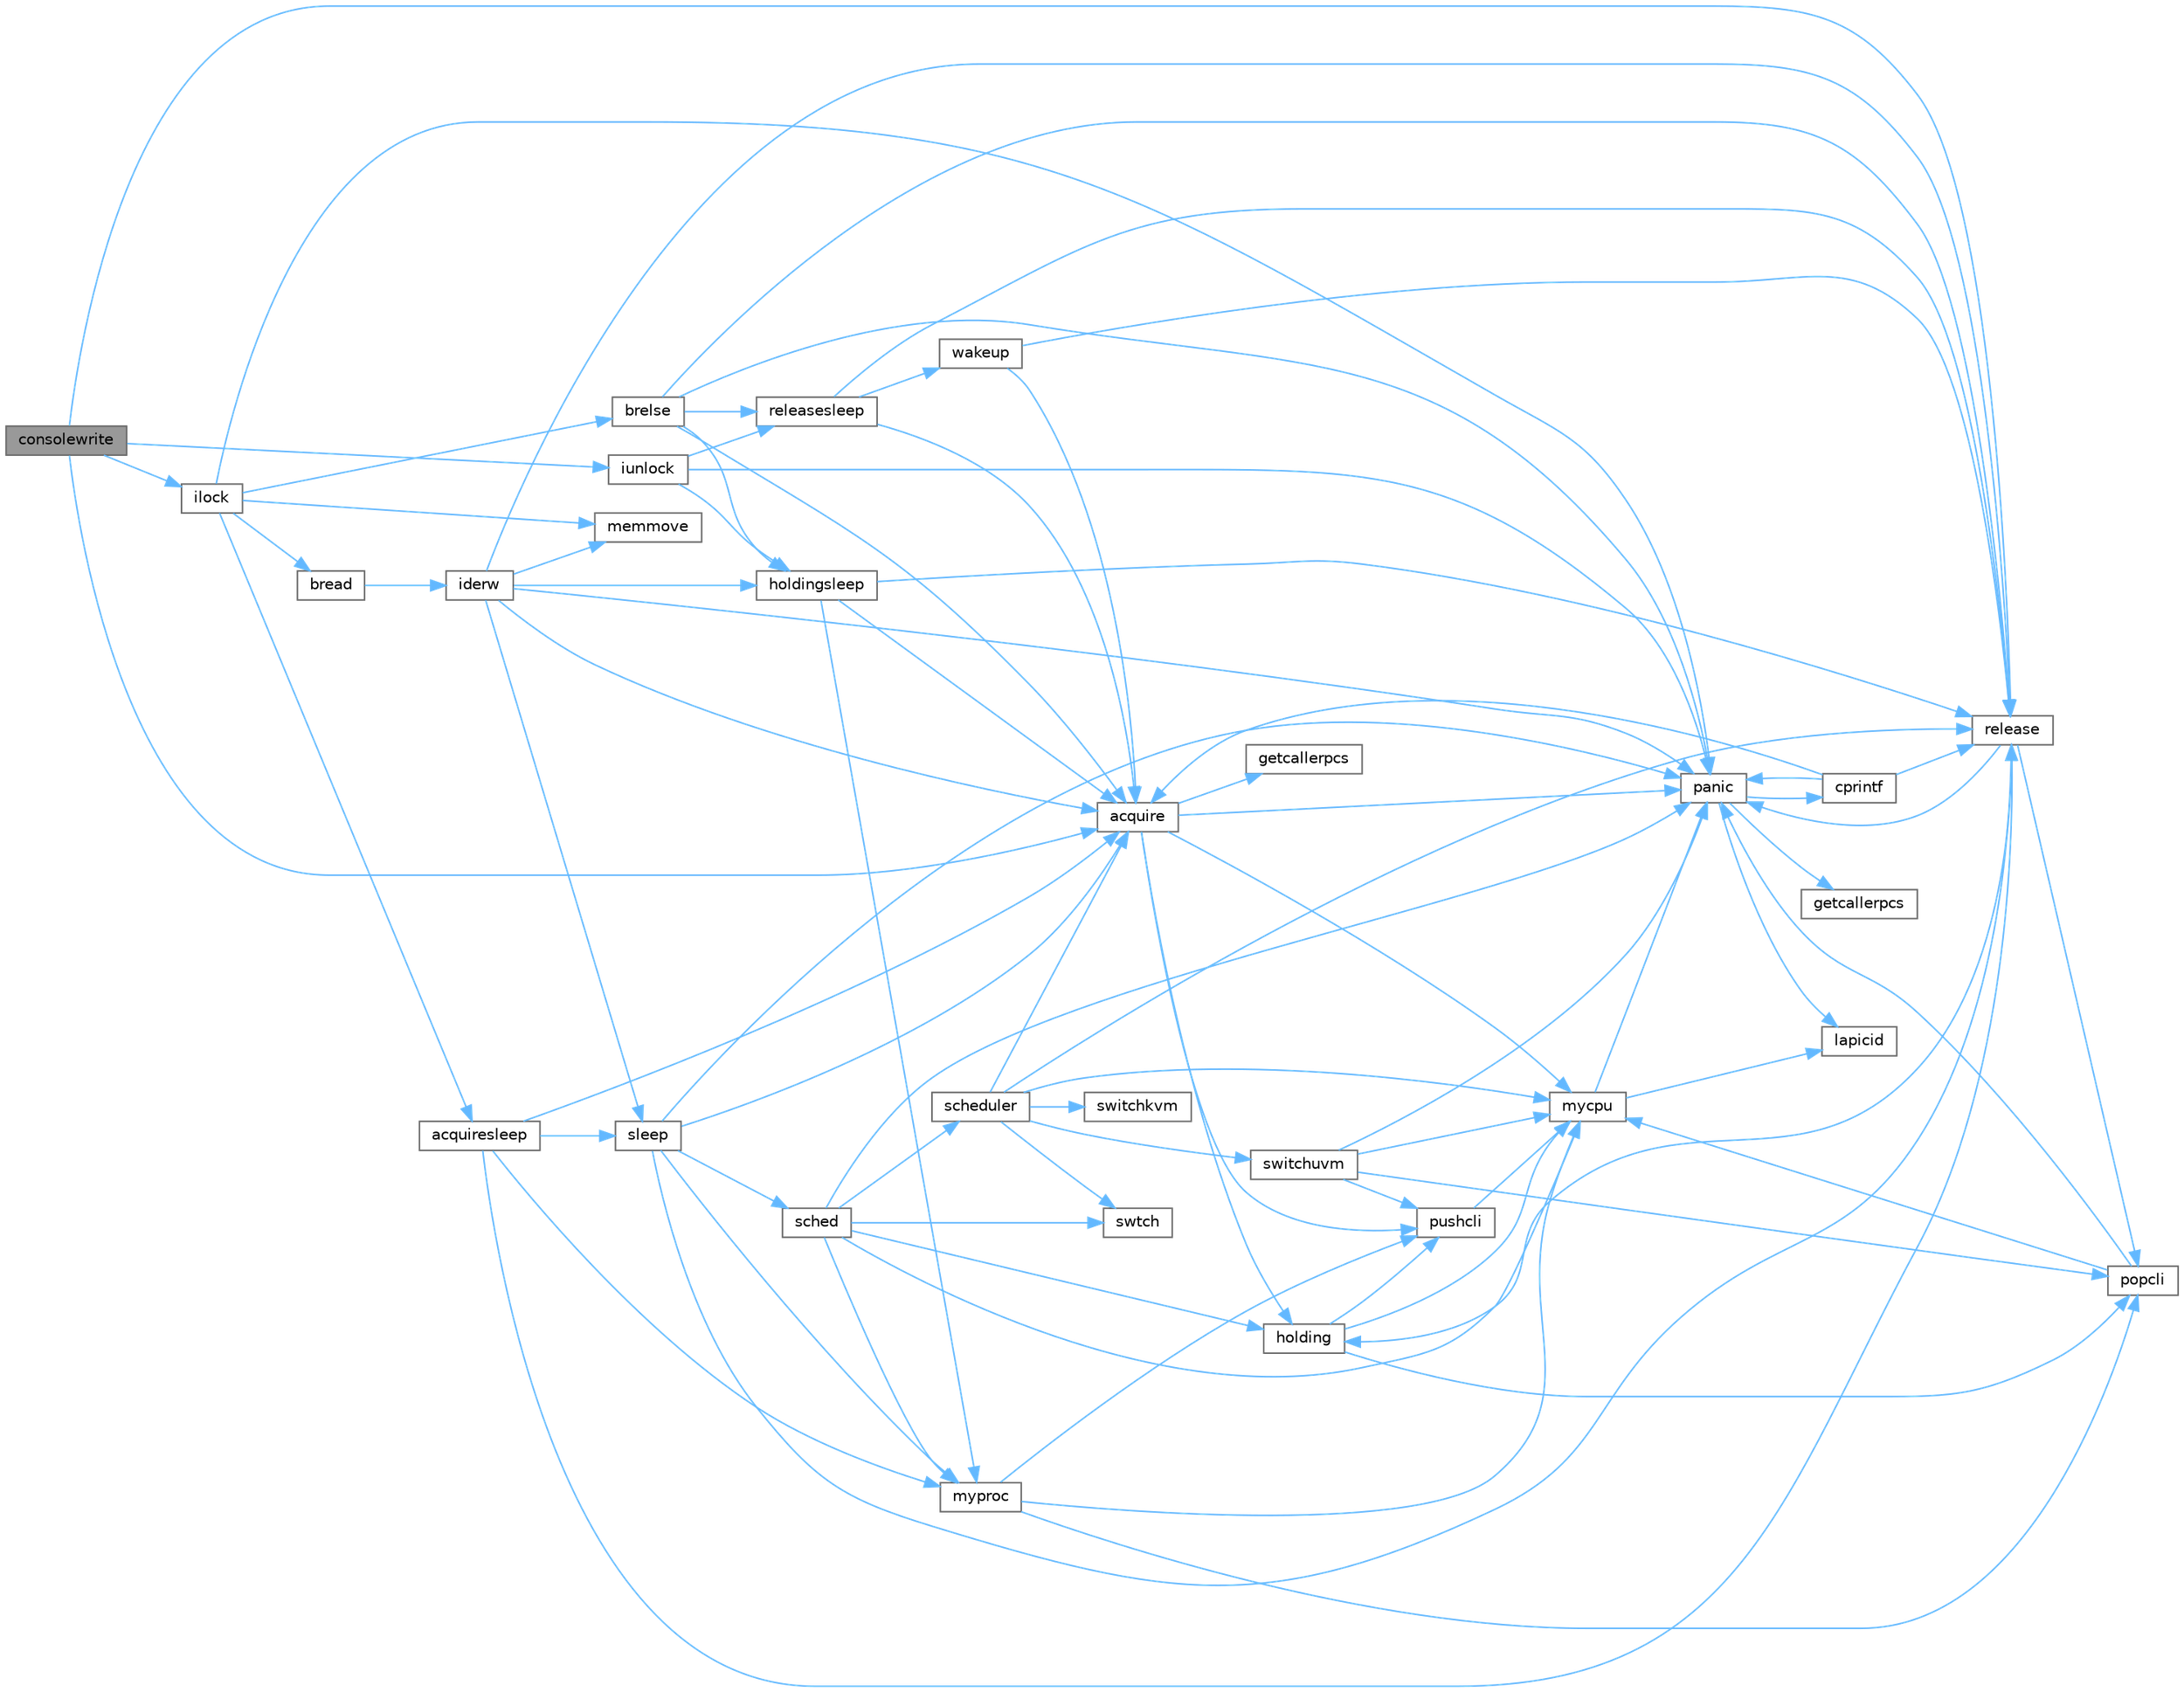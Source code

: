 digraph "consolewrite"
{
 // LATEX_PDF_SIZE
  bgcolor="transparent";
  edge [fontname=Helvetica,fontsize=10,labelfontname=Helvetica,labelfontsize=10];
  node [fontname=Helvetica,fontsize=10,shape=box,height=0.2,width=0.4];
  rankdir="LR";
  Node1 [id="Node000001",label="consolewrite",height=0.2,width=0.4,color="gray40", fillcolor="grey60", style="filled", fontcolor="black",tooltip=" "];
  Node1 -> Node2 [id="edge83_Node000001_Node000002",color="steelblue1",style="solid",tooltip=" "];
  Node2 [id="Node000002",label="acquire",height=0.2,width=0.4,color="grey40", fillcolor="white", style="filled",URL="$d3/d2d/spinlock_8c.html#aed377f16a085b00de3a4b32392adbdfb",tooltip=" "];
  Node2 -> Node3 [id="edge84_Node000002_Node000003",color="steelblue1",style="solid",tooltip=" "];
  Node3 [id="Node000003",label="getcallerpcs",height=0.2,width=0.4,color="grey40", fillcolor="white", style="filled",URL="$d3/d2d/spinlock_8c.html#a6ac35304ea80f01086b47edcc2328010",tooltip=" "];
  Node2 -> Node4 [id="edge85_Node000002_Node000004",color="steelblue1",style="solid",tooltip=" "];
  Node4 [id="Node000004",label="holding",height=0.2,width=0.4,color="grey40", fillcolor="white", style="filled",URL="$d3/d2d/spinlock_8c.html#aea48df3e5cfb903179ad3dc78ab502d9",tooltip=" "];
  Node4 -> Node5 [id="edge86_Node000004_Node000005",color="steelblue1",style="solid",tooltip=" "];
  Node5 [id="Node000005",label="mycpu",height=0.2,width=0.4,color="grey40", fillcolor="white", style="filled",URL="$d3/dda/proc_8c.html#ad427959ad025dabd8cd393b27ec39160",tooltip=" "];
  Node5 -> Node6 [id="edge87_Node000005_Node000006",color="steelblue1",style="solid",tooltip=" "];
  Node6 [id="Node000006",label="lapicid",height=0.2,width=0.4,color="grey40", fillcolor="white", style="filled",URL="$dc/df6/lapic_8c.html#a627f7996b64f99d885244a5102c85164",tooltip=" "];
  Node5 -> Node7 [id="edge88_Node000005_Node000007",color="steelblue1",style="solid",tooltip=" "];
  Node7 [id="Node000007",label="panic",height=0.2,width=0.4,color="grey40", fillcolor="white", style="filled",URL="$d0/d56/console_8c.html#a95c0aca5d6d7487933984f08b189917a",tooltip=" "];
  Node7 -> Node8 [id="edge89_Node000007_Node000008",color="steelblue1",style="solid",tooltip=" "];
  Node8 [id="Node000008",label="cprintf",height=0.2,width=0.4,color="grey40", fillcolor="white", style="filled",URL="$d0/d56/console_8c.html#a90f0742d846503e4ed1804f1df421ec6",tooltip=" "];
  Node8 -> Node2 [id="edge90_Node000008_Node000002",color="steelblue1",style="solid",tooltip=" "];
  Node8 -> Node7 [id="edge91_Node000008_Node000007",color="steelblue1",style="solid",tooltip=" "];
  Node8 -> Node9 [id="edge92_Node000008_Node000009",color="steelblue1",style="solid",tooltip=" "];
  Node9 [id="Node000009",label="release",height=0.2,width=0.4,color="grey40", fillcolor="white", style="filled",URL="$d3/d2d/spinlock_8c.html#a1cee376aa9a00e754bf5481cd5f3d97b",tooltip=" "];
  Node9 -> Node4 [id="edge93_Node000009_Node000004",color="steelblue1",style="solid",tooltip=" "];
  Node9 -> Node7 [id="edge94_Node000009_Node000007",color="steelblue1",style="solid",tooltip=" "];
  Node9 -> Node10 [id="edge95_Node000009_Node000010",color="steelblue1",style="solid",tooltip=" "];
  Node10 [id="Node000010",label="popcli",height=0.2,width=0.4,color="grey40", fillcolor="white", style="filled",URL="$d3/d2d/spinlock_8c.html#ae3424f669269fef400ce29c3aeb43fdb",tooltip=" "];
  Node10 -> Node5 [id="edge96_Node000010_Node000005",color="steelblue1",style="solid",tooltip=" "];
  Node10 -> Node7 [id="edge97_Node000010_Node000007",color="steelblue1",style="solid",tooltip=" "];
  Node7 -> Node11 [id="edge98_Node000007_Node000011",color="steelblue1",style="solid",tooltip=" "];
  Node11 [id="Node000011",label="getcallerpcs",height=0.2,width=0.4,color="grey40", fillcolor="white", style="filled",URL="$d5/d64/defs_8h.html#a4105de9e2969515d6c6c795c4386f69f",tooltip=" "];
  Node7 -> Node6 [id="edge99_Node000007_Node000006",color="steelblue1",style="solid",tooltip=" "];
  Node4 -> Node10 [id="edge100_Node000004_Node000010",color="steelblue1",style="solid",tooltip=" "];
  Node4 -> Node12 [id="edge101_Node000004_Node000012",color="steelblue1",style="solid",tooltip=" "];
  Node12 [id="Node000012",label="pushcli",height=0.2,width=0.4,color="grey40", fillcolor="white", style="filled",URL="$d3/d2d/spinlock_8c.html#a206b749d1b7768dadce61cbcde7e0f1c",tooltip=" "];
  Node12 -> Node5 [id="edge102_Node000012_Node000005",color="steelblue1",style="solid",tooltip=" "];
  Node2 -> Node5 [id="edge103_Node000002_Node000005",color="steelblue1",style="solid",tooltip=" "];
  Node2 -> Node7 [id="edge104_Node000002_Node000007",color="steelblue1",style="solid",tooltip=" "];
  Node2 -> Node12 [id="edge105_Node000002_Node000012",color="steelblue1",style="solid",tooltip=" "];
  Node1 -> Node13 [id="edge106_Node000001_Node000013",color="steelblue1",style="solid",tooltip=" "];
  Node13 [id="Node000013",label="ilock",height=0.2,width=0.4,color="grey40", fillcolor="white", style="filled",URL="$d2/d5a/fs_8c.html#aed28187406d84a3aa71f10c6235a03ec",tooltip=" "];
  Node13 -> Node14 [id="edge107_Node000013_Node000014",color="steelblue1",style="solid",tooltip=" "];
  Node14 [id="Node000014",label="acquiresleep",height=0.2,width=0.4,color="grey40", fillcolor="white", style="filled",URL="$d8/dd1/sleeplock_8c.html#aaad2d7a86d4859982dd9a132f5128ff2",tooltip=" "];
  Node14 -> Node2 [id="edge108_Node000014_Node000002",color="steelblue1",style="solid",tooltip=" "];
  Node14 -> Node15 [id="edge109_Node000014_Node000015",color="steelblue1",style="solid",tooltip=" "];
  Node15 [id="Node000015",label="myproc",height=0.2,width=0.4,color="grey40", fillcolor="white", style="filled",URL="$d3/dda/proc_8c.html#a41af0935f3989aae450cf8988cd9c3a9",tooltip=" "];
  Node15 -> Node5 [id="edge110_Node000015_Node000005",color="steelblue1",style="solid",tooltip=" "];
  Node15 -> Node10 [id="edge111_Node000015_Node000010",color="steelblue1",style="solid",tooltip=" "];
  Node15 -> Node12 [id="edge112_Node000015_Node000012",color="steelblue1",style="solid",tooltip=" "];
  Node14 -> Node9 [id="edge113_Node000014_Node000009",color="steelblue1",style="solid",tooltip=" "];
  Node14 -> Node16 [id="edge114_Node000014_Node000016",color="steelblue1",style="solid",tooltip=" "];
  Node16 [id="Node000016",label="sleep",height=0.2,width=0.4,color="grey40", fillcolor="white", style="filled",URL="$d3/dda/proc_8c.html#ae70cc0370342e46f6db3bec367232457",tooltip=" "];
  Node16 -> Node2 [id="edge115_Node000016_Node000002",color="steelblue1",style="solid",tooltip=" "];
  Node16 -> Node15 [id="edge116_Node000016_Node000015",color="steelblue1",style="solid",tooltip=" "];
  Node16 -> Node7 [id="edge117_Node000016_Node000007",color="steelblue1",style="solid",tooltip=" "];
  Node16 -> Node9 [id="edge118_Node000016_Node000009",color="steelblue1",style="solid",tooltip=" "];
  Node16 -> Node17 [id="edge119_Node000016_Node000017",color="steelblue1",style="solid",tooltip=" "];
  Node17 [id="Node000017",label="sched",height=0.2,width=0.4,color="grey40", fillcolor="white", style="filled",URL="$d3/dda/proc_8c.html#ad788da91743c333b5bed7c4a0dd12365",tooltip=" "];
  Node17 -> Node4 [id="edge120_Node000017_Node000004",color="steelblue1",style="solid",tooltip=" "];
  Node17 -> Node5 [id="edge121_Node000017_Node000005",color="steelblue1",style="solid",tooltip=" "];
  Node17 -> Node15 [id="edge122_Node000017_Node000015",color="steelblue1",style="solid",tooltip=" "];
  Node17 -> Node7 [id="edge123_Node000017_Node000007",color="steelblue1",style="solid",tooltip=" "];
  Node17 -> Node18 [id="edge124_Node000017_Node000018",color="steelblue1",style="solid",tooltip=" "];
  Node18 [id="Node000018",label="scheduler",height=0.2,width=0.4,color="grey40", fillcolor="white", style="filled",URL="$d3/dda/proc_8c.html#a9fa00b0be5d3c4781048861e2506eb63",tooltip=" "];
  Node18 -> Node2 [id="edge125_Node000018_Node000002",color="steelblue1",style="solid",tooltip=" "];
  Node18 -> Node5 [id="edge126_Node000018_Node000005",color="steelblue1",style="solid",tooltip=" "];
  Node18 -> Node9 [id="edge127_Node000018_Node000009",color="steelblue1",style="solid",tooltip=" "];
  Node18 -> Node19 [id="edge128_Node000018_Node000019",color="steelblue1",style="solid",tooltip=" "];
  Node19 [id="Node000019",label="switchkvm",height=0.2,width=0.4,color="grey40", fillcolor="white", style="filled",URL="$de/de9/vm_8c.html#a02ca0670bc1fe12e38453082631ff360",tooltip=" "];
  Node18 -> Node20 [id="edge129_Node000018_Node000020",color="steelblue1",style="solid",tooltip=" "];
  Node20 [id="Node000020",label="switchuvm",height=0.2,width=0.4,color="grey40", fillcolor="white", style="filled",URL="$de/de9/vm_8c.html#a87c90f0ab2a1b11c2b55f4e483bb8493",tooltip=" "];
  Node20 -> Node5 [id="edge130_Node000020_Node000005",color="steelblue1",style="solid",tooltip=" "];
  Node20 -> Node7 [id="edge131_Node000020_Node000007",color="steelblue1",style="solid",tooltip=" "];
  Node20 -> Node10 [id="edge132_Node000020_Node000010",color="steelblue1",style="solid",tooltip=" "];
  Node20 -> Node12 [id="edge133_Node000020_Node000012",color="steelblue1",style="solid",tooltip=" "];
  Node18 -> Node21 [id="edge134_Node000018_Node000021",color="steelblue1",style="solid",tooltip=" "];
  Node21 [id="Node000021",label="swtch",height=0.2,width=0.4,color="grey40", fillcolor="white", style="filled",URL="$d5/d64/defs_8h.html#a1d9e7047d3dfb57809a2541d8387705e",tooltip=" "];
  Node17 -> Node21 [id="edge135_Node000017_Node000021",color="steelblue1",style="solid",tooltip=" "];
  Node13 -> Node22 [id="edge136_Node000013_Node000022",color="steelblue1",style="solid",tooltip=" "];
  Node22 [id="Node000022",label="bread",height=0.2,width=0.4,color="grey40", fillcolor="white", style="filled",URL="$dc/de6/bio_8c.html#a30b8d2ef2300ed8e3d879a428fe39898",tooltip=" "];
  Node22 -> Node23 [id="edge137_Node000022_Node000023",color="steelblue1",style="solid",tooltip=" "];
  Node23 [id="Node000023",label="iderw",height=0.2,width=0.4,color="grey40", fillcolor="white", style="filled",URL="$da/d9b/memide_8c.html#a7f36b008f02088c86f76e98e05b55af5",tooltip=" "];
  Node23 -> Node2 [id="edge138_Node000023_Node000002",color="steelblue1",style="solid",tooltip=" "];
  Node23 -> Node24 [id="edge139_Node000023_Node000024",color="steelblue1",style="solid",tooltip=" "];
  Node24 [id="Node000024",label="holdingsleep",height=0.2,width=0.4,color="grey40", fillcolor="white", style="filled",URL="$d8/dd1/sleeplock_8c.html#a6fdbe54cbecd8fc67d74793b27adcf05",tooltip=" "];
  Node24 -> Node2 [id="edge140_Node000024_Node000002",color="steelblue1",style="solid",tooltip=" "];
  Node24 -> Node15 [id="edge141_Node000024_Node000015",color="steelblue1",style="solid",tooltip=" "];
  Node24 -> Node9 [id="edge142_Node000024_Node000009",color="steelblue1",style="solid",tooltip=" "];
  Node23 -> Node25 [id="edge143_Node000023_Node000025",color="steelblue1",style="solid",tooltip=" "];
  Node25 [id="Node000025",label="memmove",height=0.2,width=0.4,color="grey40", fillcolor="white", style="filled",URL="$d1/db0/string_8c.html#a07f97e2ed1ce37955192d52de8f4911f",tooltip=" "];
  Node23 -> Node7 [id="edge144_Node000023_Node000007",color="steelblue1",style="solid",tooltip=" "];
  Node23 -> Node9 [id="edge145_Node000023_Node000009",color="steelblue1",style="solid",tooltip=" "];
  Node23 -> Node16 [id="edge146_Node000023_Node000016",color="steelblue1",style="solid",tooltip=" "];
  Node13 -> Node26 [id="edge147_Node000013_Node000026",color="steelblue1",style="solid",tooltip=" "];
  Node26 [id="Node000026",label="brelse",height=0.2,width=0.4,color="grey40", fillcolor="white", style="filled",URL="$dc/de6/bio_8c.html#ab5335aeb503731104314321a78a6d727",tooltip=" "];
  Node26 -> Node2 [id="edge148_Node000026_Node000002",color="steelblue1",style="solid",tooltip=" "];
  Node26 -> Node24 [id="edge149_Node000026_Node000024",color="steelblue1",style="solid",tooltip=" "];
  Node26 -> Node7 [id="edge150_Node000026_Node000007",color="steelblue1",style="solid",tooltip=" "];
  Node26 -> Node9 [id="edge151_Node000026_Node000009",color="steelblue1",style="solid",tooltip=" "];
  Node26 -> Node27 [id="edge152_Node000026_Node000027",color="steelblue1",style="solid",tooltip=" "];
  Node27 [id="Node000027",label="releasesleep",height=0.2,width=0.4,color="grey40", fillcolor="white", style="filled",URL="$d8/dd1/sleeplock_8c.html#aa997067c2c9bfef15af6fa0a10c20f4a",tooltip=" "];
  Node27 -> Node2 [id="edge153_Node000027_Node000002",color="steelblue1",style="solid",tooltip=" "];
  Node27 -> Node9 [id="edge154_Node000027_Node000009",color="steelblue1",style="solid",tooltip=" "];
  Node27 -> Node28 [id="edge155_Node000027_Node000028",color="steelblue1",style="solid",tooltip=" "];
  Node28 [id="Node000028",label="wakeup",height=0.2,width=0.4,color="grey40", fillcolor="white", style="filled",URL="$d3/dda/proc_8c.html#a4a34d9f03e436cfa09b88f735f6ee952",tooltip=" "];
  Node28 -> Node2 [id="edge156_Node000028_Node000002",color="steelblue1",style="solid",tooltip=" "];
  Node28 -> Node9 [id="edge157_Node000028_Node000009",color="steelblue1",style="solid",tooltip=" "];
  Node13 -> Node25 [id="edge158_Node000013_Node000025",color="steelblue1",style="solid",tooltip=" "];
  Node13 -> Node7 [id="edge159_Node000013_Node000007",color="steelblue1",style="solid",tooltip=" "];
  Node1 -> Node29 [id="edge160_Node000001_Node000029",color="steelblue1",style="solid",tooltip=" "];
  Node29 [id="Node000029",label="iunlock",height=0.2,width=0.4,color="grey40", fillcolor="white", style="filled",URL="$d2/d5a/fs_8c.html#ae4e29916219b9293b37f9c34220694fe",tooltip=" "];
  Node29 -> Node24 [id="edge161_Node000029_Node000024",color="steelblue1",style="solid",tooltip=" "];
  Node29 -> Node7 [id="edge162_Node000029_Node000007",color="steelblue1",style="solid",tooltip=" "];
  Node29 -> Node27 [id="edge163_Node000029_Node000027",color="steelblue1",style="solid",tooltip=" "];
  Node1 -> Node9 [id="edge164_Node000001_Node000009",color="steelblue1",style="solid",tooltip=" "];
}
